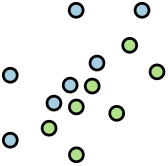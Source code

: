 <?xml version="1.0"?>
<!DOCTYPE ipe SYSTEM "ipe.dtd">
<ipe version="70218" creator="Ipe 7.2.28">
<info created="D:20240701172457" modified="D:20240701172457"/>
<ipestyle name="bettinacolors">
<color name="Bettina blue" value="0 0.4 0.796"/>
<color name="Bettina green" value="0.282 0.557 0"/>
<color name="Bettina red" value="0.836 0 0"/>
<color name="Bettina yellow" value="1 0.604 0"/>
</ipestyle>
<ipestyle name="tuecolors">
<color name="TUe aqua" value="0 0.675 0.51"/>
<color name="TUe blue" value="0 0.4 0.8"/>
<color name="TUe cyan" value="0 0.635 0.871"/>
<color name="TUe darkblue" value="0.063 0.063 0.451"/>
<color name="TUe darkpink" value="0.839 0 0.482"/>
<color name="TUe darkred" value="0.839 0 0.29"/>
<color name="TUe green" value="0.518 0.824 0"/>
<color name="TUe lime" value="0.808 0.875 0"/>
<color name="TUe marine" value="0 0.573 0.71"/>
<color name="TUe orange" value="1 0.604 0"/>
<color name="TUe purple" value="0.678 0.125 0.678"/>
<color name="TUe red" value="0.967 0.192 0.192"/>
<color name="TUe yellow" value="1 0.867 0"/>
</ipestyle>
<ipestyle name="extendedcolors">
<color name="CART 1" value="0.145 0.737 0.612"/>
<color name="CART 10" value="0.996 0.965 0.608"/>
<color name="CART 11" value="0.996 0.859 0.706"/>
<color name="CART 12" value="0.98 0.714 0.58"/>
<color name="CART 13" value="1 0.8 0.302"/>
<color name="CART 2" value="0.533 0.78 0.396"/>
<color name="CART 3" value="0.561 0.737 0.757"/>
<color name="CART 4" value="0.604 0.839 0.741"/>
<color name="CART 5" value="0.706 0.592 0.506"/>
<color name="CART 6" value="0.733 0.718 0.349"/>
<color name="CART 7" value="0.831 0.878 0.353"/>
<color name="CART 8" value="0.835 0.725 0.541"/>
<color name="CART 9" value="0.867 0.529 0.475"/>
<color name="CB brown" value="0.694 0.349 0.157"/>
<color name="CB dark blue" value="0.121 0.47 0.705"/>
<color name="CB dark green" value="0.2 0.627 0.172"/>
<color name="CB dark orange" value="1 0.498 0"/>
<color name="CB dark purple" value="0.415 0.239 0.603"/>
<color name="CB dark red" value="0.89 0.102 0.109"/>
<color name="CB light blue" value="0.651 0.807 0.89"/>
<color name="CB light green" value="0.698 0.874 0.541"/>
<color name="CB light orange" value="0.992 0.749 0.435"/>
<color name="CB light purple" value="0.792 0.698 0.839"/>
<color name="CB light red" value="0.984 0.603 0.6"/>
<color name="CB yellow" value="1 1 0.6"/>
<color name="Gray 0.0" value="0"/>
<color name="Gray 0.1" value="0.1"/>
<color name="Gray 0.2" value="0.2"/>
<color name="Gray 0.3" value="0.3"/>
<color name="Gray 0.4" value="0.4"/>
<color name="Gray 0.5" value="0.5"/>
<color name="Gray 0.6" value="0.6"/>
<color name="Gray 0.7" value="0.7"/>
<color name="Gray 0.8" value="0.8"/>
<color name="Gray 0.9" value="0.9"/>
<color name="Gray 1.0" value="1"/>
<dashstyle name="W dashed fat" value="[3 5.1] 0"/>
<dashstyle name="W dashed heavier" value="[2 3] 0"/>
<dashstyle name="W dashed normal" value="[1 1.7] 0"/>
<dashstyle name="W dashed ultrafat" value="[5 8.5] 0"/>
<dashstyle name="W dot fat" value="[0.01 2.4] 0"/>
<dashstyle name="W dot heavier" value="[0.01 1.6] 0"/>
<dashstyle name="W dot normal" value="[0.01 0.8] 0"/>
<dashstyle name="W dot ultrafat" value="[0.01 4] 0"/>
</ipestyle>
<ipestyle name="pptcolors">
<color name="PPT blue" value="0 0.459 0.965"/>
<color name="PPT gray" value="0.647"/>
<color name="PPT green" value="0 0.69 0.314"/>
<color name="PPT purple" value="0.439 0.188 0.627"/>
<color name="PPT red" value="0.753 0 0"/>
<color name="PPT yellow" value="1 0.753 0"/>
</ipestyle>
<ipestyle name="arrows">
<symbol name="arrow/circle(spx)" transformations="translations">
<path stroke="sym-stroke" pen="sym-pen">
0.5 0 0 0.5 0 0 e
</path>
</symbol>
<symbol name="arrow/disk(spx)" transformations="translations">
<group>
<path fill="sym-stroke">
0.5 0 0 0.5 0 0 e
</path>
<path stroke="sym-stroke" pen="sym-pen">
0.5 0 0 0.5 0 0 e
</path>
</group>
</symbol>
<symbol name="arrow/fdisk(spx)" transformations="translations">
<group>
<path fill="white">
0.5 0 0 0.5 0 0 e
</path>
<path stroke="sym-stroke" pen="sym-pen">
0.5 0 0 0.5 0 0 e
</path>
</group>
</symbol>
<symbol name="arrow/box(spx)" transformations="translations">
<path stroke="sym-stroke" pen="sym-pen">
-0.5 -0.5 m
0.5 -0.5 l
0.5 0.5 l
-0.5 0.5 l
h
</path>
</symbol>
<symbol name="arrow/square(spx)" transformations="translations">
<path fill="sym-stroke">
-0.5 -0.5 m
0.5 -0.5 l
0.5 0.5 l
-0.5 0.5 l
h
</path>
</symbol>
<symbol name="arrow/fsquare(spx)" transformations="translations">
<group>
<path fill="white">
-0.5 -0.5 m
0.5 -0.5 l
0.5 0.5 l
-0.5 0.5 l
h
</path>
<path stroke="sym-stroke" pen="sym-pen">
-0.5 -0.5 m
0.5 -0.5 l
0.5 0.5 l
-0.5 0.5 l
h
</path>
</group>
</symbol>
<symbol name="arrow/cross(spx)" transformations="translations">
<group>
<path stroke="sym-stroke" pen="sym-pen">
-0.5 -0.5 m
0.5 0.5 l
h
</path>
<path stroke="sym-stroke" pen="sym-pen">
-0.5 0.5 m
0.5 -0.5 l
h
</path>
</group>
</symbol>
<symbol name="arrow/whiskers(spx)" transformations="translations">
<path stroke="sym-stroke" pen="sym-pen">
0 -0.5 m
0 0.5 l
h
</path>
</symbol>
</ipestyle>
<ipestyle name="grids">
<anglesize name="10 deg" value="10"/>
<anglesize name="22.5 deg" value="22.5"/>
<anglesize name="30 deg" value="30"/>
<anglesize name="45 deg" value="45"/>
<anglesize name="5 deg" value="5"/>
<anglesize name="60 deg" value="60"/>
<anglesize name="90 deg" value="90"/>
<gridsize name="1 pt" value="1"/>
<gridsize name="10 pts (~3.5 mm)" value="10"/>
<gridsize name="14 pts (~5 mm)" value="14"/>
<gridsize name="16 pts (~6 mm)" value="16"/>
<gridsize name="2 pts" value="2"/>
<gridsize name="20 pts (~7 mm)" value="20"/>
<gridsize name="28 pts (~10 mm)" value="28"/>
<gridsize name="3 pt" value="3"/>
<gridsize name="32 pts (~12 mm)" value="32"/>
<gridsize name="4 pts" value="4"/>
<gridsize name="56 pts (~20 mm)" value="56"/>
<gridsize name="8 pts (~3 mm)" value="8"/>
</ipestyle>
<ipestyle name="sizes">
<arrowsize name="large" value="10"/>
<arrowsize name="small" value="5"/>
<arrowsize name="tiny" value="3"/>
<pen name="1" value="1"/>
<pen name="10" value="10"/>
<pen name="2" value="2"/>
<pen name="3" value="3"/>
<pen name="4" value="4"/>
<pen name="5" value="5"/>
<pen name="6" value="6"/>
<pen name="7" value="7"/>
<pen name="8" value="8"/>
<pen name="9" value="9"/>
<pen name="fat" value="1.2"/>
<pen name="heavier" value="0.8"/>
<pen name="ultrafat" value="2"/>
<symbolsize name="1" value="1"/>
<symbolsize name="10" value="10"/>
<symbolsize name="2" value="2"/>
<symbolsize name="3" value="3"/>
<symbolsize name="4" value="4"/>
<symbolsize name="5" value="5"/>
<symbolsize name="6" value="6"/>
<symbolsize name="7" value="7"/>
<symbolsize name="8" value="8"/>
<symbolsize name="9" value="9"/>
<symbolsize name="large" value="5"/>
<symbolsize name="small" value="2"/>
<symbolsize name="tiny" value="1.1"/>
</ipestyle>
<ipestyle name="text">
<textsize name="Huge" value="\Huge"/>
<textsize name="LARGE" value="\LARGE"/>
<textsize name="Large" value="\Large"/>
<textsize name="footnote" value="\footnotesize"/>
<textsize name="huge" value="\huge"/>
<textsize name="large" value="\large"/>
<textsize name="small" value="\small"/>
<textsize name="tiny" value="\tiny"/>
<textstyle name="center" begin="\begin{center}" end="\end{center}"/>
<textstyle name="item" begin="\begin{itemize}\item{}" end="\end{itemize}"/>
<textstyle name="itemize" begin="\begin{itemize}" end="\end{itemize}"/>
</ipestyle>
<ipestyle name="transparency">
<opacity name="1%" value="0.01"/>
<opacity name="10%" value="0.1"/>
<opacity name="20%" value="0.2"/>
<opacity name="30%" value="0.3"/>
<opacity name="40%" value="0.4"/>
<opacity name="50%" value="0.5"/>
<opacity name="60%" value="0.6"/>
<opacity name="70%" value="0.7"/>
<opacity name="80%" value="0.8"/>
<opacity name="90%" value="0.9"/>
</ipestyle>
<ipestyle name="trimmed">
<symbol name="arrow/arc(spx)">
<path stroke="sym-stroke" fill="sym-stroke" pen="sym-pen">
0 0 m
-1 0.333 l
-1 -0.333 l
h
</path>
</symbol>
<symbol name="arrow/farc(spx)">
<path stroke="sym-stroke" fill="white" pen="sym-pen">
0 0 m
-1 0.333 l
-1 -0.333 l
h
</path>
</symbol>
<symbol name="arrow/ptarc(spx)">
<path stroke="sym-stroke" fill="sym-stroke" pen="sym-pen">
0 0 m
-1 0.333 l
-0.8 0 l
-1 -0.333 l
h
</path>
</symbol>
<symbol name="arrow/fptarc(spx)">
<path stroke="sym-stroke" fill="white" pen="sym-pen">
0 0 m
-1 0.333 l
-0.8 0 l
-1 -0.333 l
h
</path>
</symbol>
<symbol name="mark/circle(sx)" transformations="translations">
<path fill="sym-stroke">
0.6 0 0 0.6 0 0 e
0.4 0 0 0.4 0 0 e
</path>
</symbol>
<symbol name="mark/disk(sx)" transformations="translations">
<path fill="sym-stroke">
0.6 0 0 0.6 0 0 e
</path>
</symbol>
<symbol name="mark/fdisk(sfx)" transformations="translations">
<group>
<path fill="sym-fill">
0.5 0 0 0.5 0 0 e
</path>
<path fill="sym-stroke" fillrule="eofill">
0.6 0 0 0.6 0 0 e
0.4 0 0 0.4 0 0 e
</path>
</group>
</symbol>
<symbol name="mark/box(sx)" transformations="translations">
<path fill="sym-stroke" fillrule="eofill">
-0.6 -0.6 m
0.6 -0.6 l
0.6 0.6 l
-0.6 0.6 l
h
-0.4 -0.4 m
0.4 -0.4 l
0.4 0.4 l
-0.4 0.4 l
h
</path>
</symbol>
<symbol name="mark/square(sx)" transformations="translations">
<path fill="sym-stroke">
-0.6 -0.6 m
0.6 -0.6 l
0.6 0.6 l
-0.6 0.6 l
h
</path>
</symbol>
<symbol name="mark/fsquare(sfx)" transformations="translations">
<group>
<path fill="sym-fill">
-0.5 -0.5 m
0.5 -0.5 l
0.5 0.5 l
-0.5 0.5 l
h
</path>
<path fill="sym-stroke" fillrule="eofill">
-0.6 -0.6 m
0.6 -0.6 l
0.6 0.6 l
-0.6 0.6 l
h
-0.4 -0.4 m
0.4 -0.4 l
0.4 0.4 l
-0.4 0.4 l
h
</path>
</group>
</symbol>
<symbol name="mark/cross(sx)" transformations="translations">
<group>
<path fill="sym-stroke">
-0.43 -0.57 m
0.57 0.43 l
0.43 0.57 l
-0.57 -0.43 l
h
</path>
<path fill="sym-stroke">
-0.43 0.57 m
0.57 -0.43 l
0.43 -0.57 l
-0.57 0.43 l
h
</path>
</group>
</symbol>
<symbol name="arrow/fnormal(spx)">
<path stroke="sym-stroke" fill="white" pen="sym-pen">
0 0 m
-1 0.333 l
-1 -0.333 l
h
</path>
</symbol>
<symbol name="arrow/pointed(spx)">
<path stroke="sym-stroke" fill="sym-stroke" pen="sym-pen">
0 0 m
-1 0.333 l
-0.8 0 l
-1 -0.333 l
h
</path>
</symbol>
<symbol name="arrow/fpointed(spx)">
<path stroke="sym-stroke" fill="white" pen="sym-pen">
0 0 m
-1 0.333 l
-0.8 0 l
-1 -0.333 l
h
</path>
</symbol>
<symbol name="arrow/linear(spx)">
<path stroke="sym-stroke" pen="sym-pen">
-1 0.333 m
0 0 l
-1 -0.333 l
</path>
</symbol>
<symbol name="arrow/fdouble(spx)">
<path stroke="sym-stroke" fill="white" pen="sym-pen">
0 0 m
-1 0.333 l
-1 -0.333 l
h
-1 0 m
-2 0.333 l
-2 -0.333 l
h
</path>
</symbol>
<symbol name="arrow/double(spx)">
<path stroke="sym-stroke" fill="sym-stroke" pen="sym-pen">
0 0 m
-1 0.333 l
-1 -0.333 l
h
-1 0 m
-2 0.333 l
-2 -0.333 l
h
</path>
</symbol>
<tiling name="falling" angle="-60" step="4" width="1"/>
<tiling name="rising" angle="30" step="4" width="1"/>
</ipestyle>
<ipestyle name="personal">
<color name="GC beige" value="0.996 0.921 0.776"/>
<color name="GC orange" value="0.976 0.639 0.055"/>
<layout paper="350 497" origin="0 0" frame="350 497"/>
</ipestyle>
<page>
<layer name="alpha"/>
<view layers="alpha" active="alpha"/>
<use layer="alpha" matrix="1 0 0 1 -12.2445 12.224" name="mark/fdisk(sfx)" pos="32.4005 428.451" size="large" stroke="black" fill="CB light blue"/>
<use matrix="1 0 0 1 -12.2445 12.224" name="mark/fdisk(sfx)" pos="79.8278 475.221" size="large" stroke="black" fill="CB light blue"/>
<use matrix="1 0 0 1 -12.2445 12.224" name="mark/fdisk(sfx)" pos="32.4005 451.836" size="large" stroke="black" fill="CB light blue"/>
<use matrix="1 0 0 1 -12.2445 12.224" name="mark/fdisk(sfx)" pos="56.1142 475.221" size="large" stroke="black" fill="CB light blue"/>
<use matrix="1 0 0 1 -12.2445 12.224" name="mark/fdisk(sfx)" pos="46.372 432.763" size="large" stroke="black" fill="CB light green"/>
<use matrix="1 0 0 1 -12.2445 12.224" name="mark/fdisk(sfx)" pos="48.1229 441.798" size="large" stroke="black" fill="CB light blue"/>
<use matrix="1 0 0 1 -12.2445 12.224" name="mark/fdisk(sfx)" pos="70.7201 438.124" size="large" stroke="black" fill="CB light green"/>
<use matrix="1 0 0 1 -12.2445 12.224" name="mark/fdisk(sfx)" pos="61.8959 447.942" size="large" stroke="black" fill="CB light green"/>
<use matrix="1 0 0 1 -12.2445 12.224" name="mark/fdisk(sfx)" pos="56.1895 440.427" size="large" stroke="black" fill="CB light green"/>
<use matrix="1 0 0 1 -12.2445 12.224" name="mark/fdisk(sfx)" pos="53.9614 448.287" size="large" stroke="black" fill="CB light blue"/>
<use matrix="1 0 0 1 -12.2445 12.224" name="mark/fdisk(sfx)" pos="63.6207 456.221" size="large" stroke="black" fill="CB light blue"/>
<use matrix="1 0 0 1 -12.2445 12.224" name="mark/fdisk(sfx)" pos="75.392 462.613" size="large" stroke="black" fill="CB light green"/>
<use matrix="1 0 0 1 -12.2445 12.224" name="mark/fdisk(sfx)" pos="85.2301 453.049" size="large" stroke="black" fill="CB light green"/>
<use matrix="1 0 0 1 -12.2445 12.224" name="mark/fdisk(sfx)" pos="56.2101 423.199" size="large" stroke="black" fill="CB light green"/>
</page>
</ipe>
